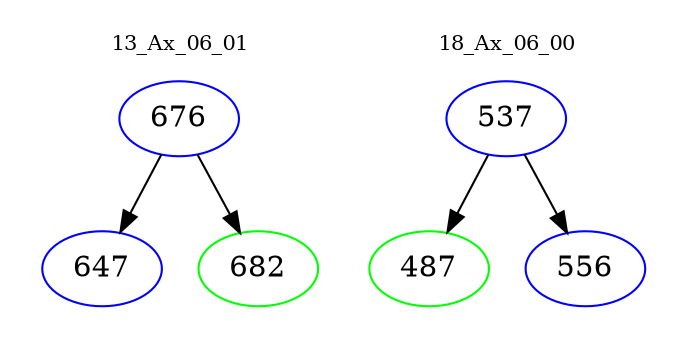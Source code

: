 digraph{
subgraph cluster_0 {
color = white
label = "13_Ax_06_01";
fontsize=10;
T0_676 [label="676", color="blue"]
T0_676 -> T0_647 [color="black"]
T0_647 [label="647", color="blue"]
T0_676 -> T0_682 [color="black"]
T0_682 [label="682", color="green"]
}
subgraph cluster_1 {
color = white
label = "18_Ax_06_00";
fontsize=10;
T1_537 [label="537", color="blue"]
T1_537 -> T1_487 [color="black"]
T1_487 [label="487", color="green"]
T1_537 -> T1_556 [color="black"]
T1_556 [label="556", color="blue"]
}
}
